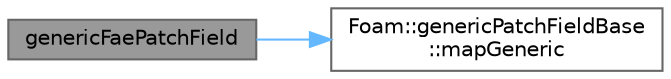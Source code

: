 digraph "genericFaePatchField"
{
 // LATEX_PDF_SIZE
  bgcolor="transparent";
  edge [fontname=Helvetica,fontsize=10,labelfontname=Helvetica,labelfontsize=10];
  node [fontname=Helvetica,fontsize=10,shape=box,height=0.2,width=0.4];
  rankdir="LR";
  Node1 [id="Node000001",label="genericFaePatchField",height=0.2,width=0.4,color="gray40", fillcolor="grey60", style="filled", fontcolor="black",tooltip=" "];
  Node1 -> Node2 [id="edge1_Node000001_Node000002",color="steelblue1",style="solid",tooltip=" "];
  Node2 [id="Node000002",label="Foam::genericPatchFieldBase\l::mapGeneric",height=0.2,width=0.4,color="grey40", fillcolor="white", style="filled",URL="$classFoam_1_1genericPatchFieldBase.html#adc51e5e2620e9315b478c7ff78166061",tooltip=" "];
}
